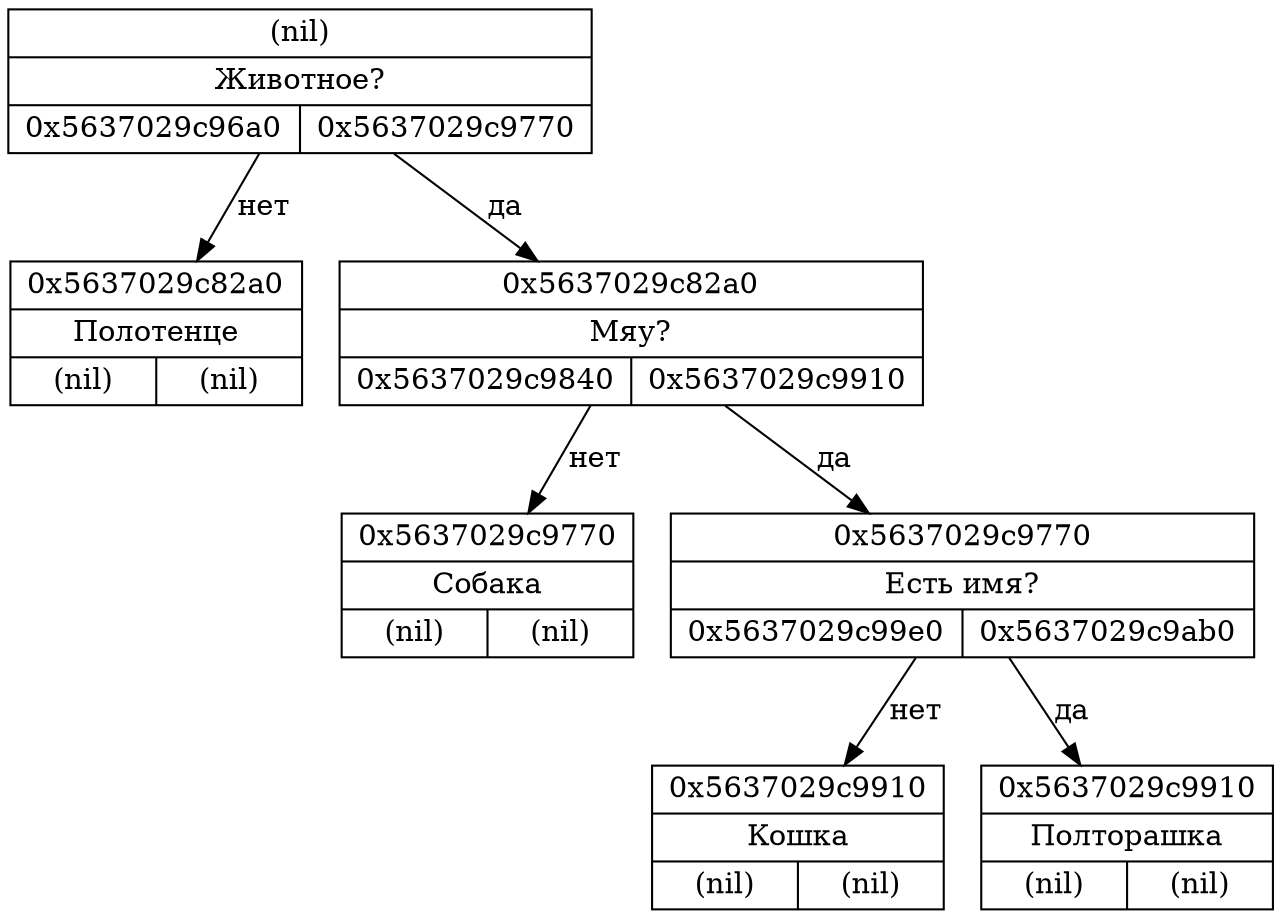 digraph G{
rankdir=HR;
node0x5637029c82a0 [shape=record, label = "{(nil) | {Животное?} | {0x5637029c96a0 | 0x5637029c9770}}", rang = 0]
node0x5637029c96a0 [shape=record, label = "{0x5637029c82a0 | {Полотенце} | {(nil) | (nil)}}", rang = 1]
node0x5637029c9770 [shape=record, label = "{0x5637029c82a0 | {Мяу?} | {0x5637029c9840 | 0x5637029c9910}}", rang = 1]
node0x5637029c9840 [shape=record, label = "{0x5637029c9770 | {Собака} | {(nil) | (nil)}}", rang = 2]
node0x5637029c9910 [shape=record, label = "{0x5637029c9770 | {Есть имя?} | {0x5637029c99e0 | 0x5637029c9ab0}}", rang = 2]
node0x5637029c99e0 [shape=record, label = "{0x5637029c9910 | {Кошка} | {(nil) | (nil)}}", rang = 3]
node0x5637029c9ab0 [shape=record, label = "{0x5637029c9910 | {Полторашка} | {(nil) | (nil)}}", rang = 3]
node0x5637029c82a0 -> node0x5637029c96a0 [label = "нет"]
node0x5637029c82a0 -> node0x5637029c9770 [label = "да"]
node0x5637029c9770 -> node0x5637029c9840 [label = "нет"]
node0x5637029c9770 -> node0x5637029c9910 [label = "да"]
node0x5637029c9910 -> node0x5637029c99e0 [label = "нет"]
node0x5637029c9910 -> node0x5637029c9ab0 [label = "да"]
}